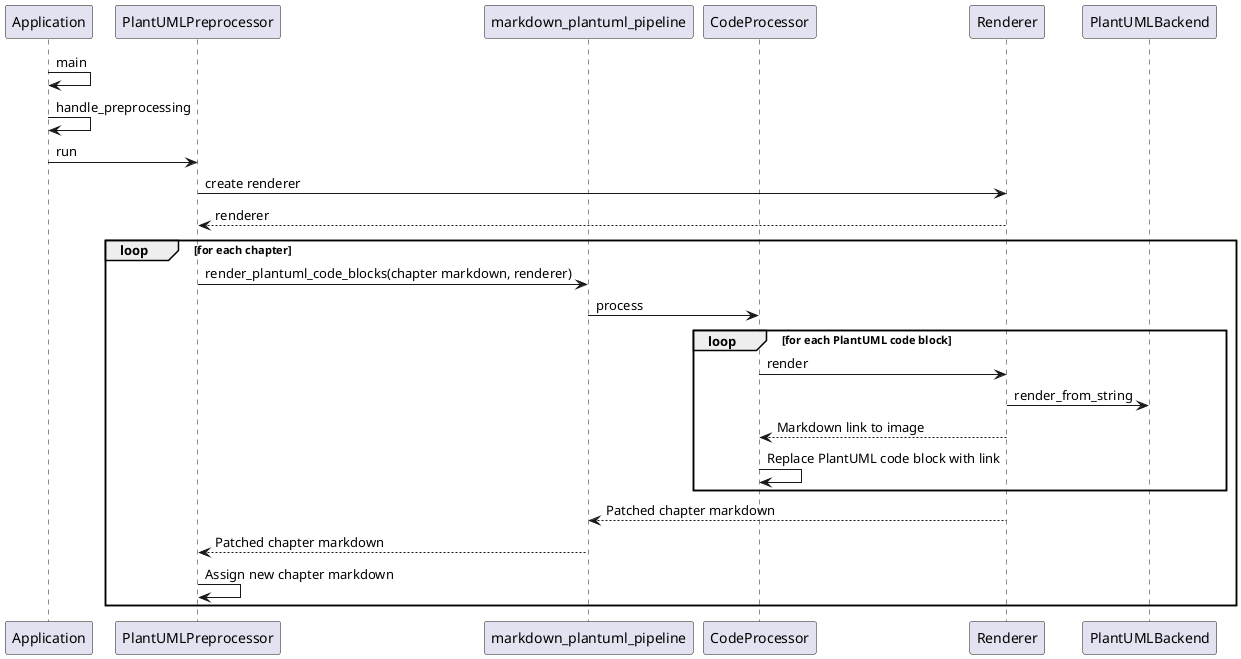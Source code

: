 @startuml
participant Application
participant PlantUMLPreprocessor
participant markdown_plantuml_pipeline
participant CodeProcessor
participant Renderer
participant PlantUMLBackend

Application -> Application: main
	Application -> Application: handle_preprocessing
	Application -> PlantUMLPreprocessor: run
		PlantUMLPreprocessor -> Renderer: create renderer
		Renderer --> PlantUMLPreprocessor: renderer
		loop for each chapter
			PlantUMLPreprocessor -> markdown_plantuml_pipeline: render_plantuml_code_blocks(chapter markdown, renderer)
			markdown_plantuml_pipeline -> CodeProcessor: process
			loop for each PlantUML code block
				CodeProcessor -> Renderer: render
					Renderer -> PlantUMLBackend: render_from_string
				Renderer --> CodeProcessor: Markdown link to image
				CodeProcessor -> CodeProcessor: Replace PlantUML code block with link
			end				
			Renderer --> markdown_plantuml_pipeline: Patched chapter markdown
			markdown_plantuml_pipeline --> PlantUMLPreprocessor: Patched chapter markdown
			PlantUMLPreprocessor -> PlantUMLPreprocessor: Assign new chapter markdown
		end
@enduml